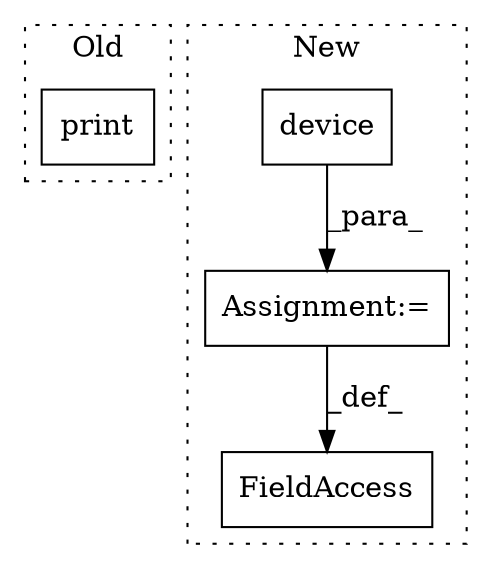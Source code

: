 digraph G {
subgraph cluster0 {
1 [label="print" a="32" s="37582,37593" l="6,1" shape="box"];
label = "Old";
style="dotted";
}
subgraph cluster1 {
2 [label="device" a="32" s="37106,37138" l="7,1" shape="box"];
3 [label="FieldAccess" a="22" s="37093" l="6" shape="box"];
4 [label="Assignment:=" a="7" s="37099" l="1" shape="box"];
label = "New";
style="dotted";
}
2 -> 4 [label="_para_"];
4 -> 3 [label="_def_"];
}